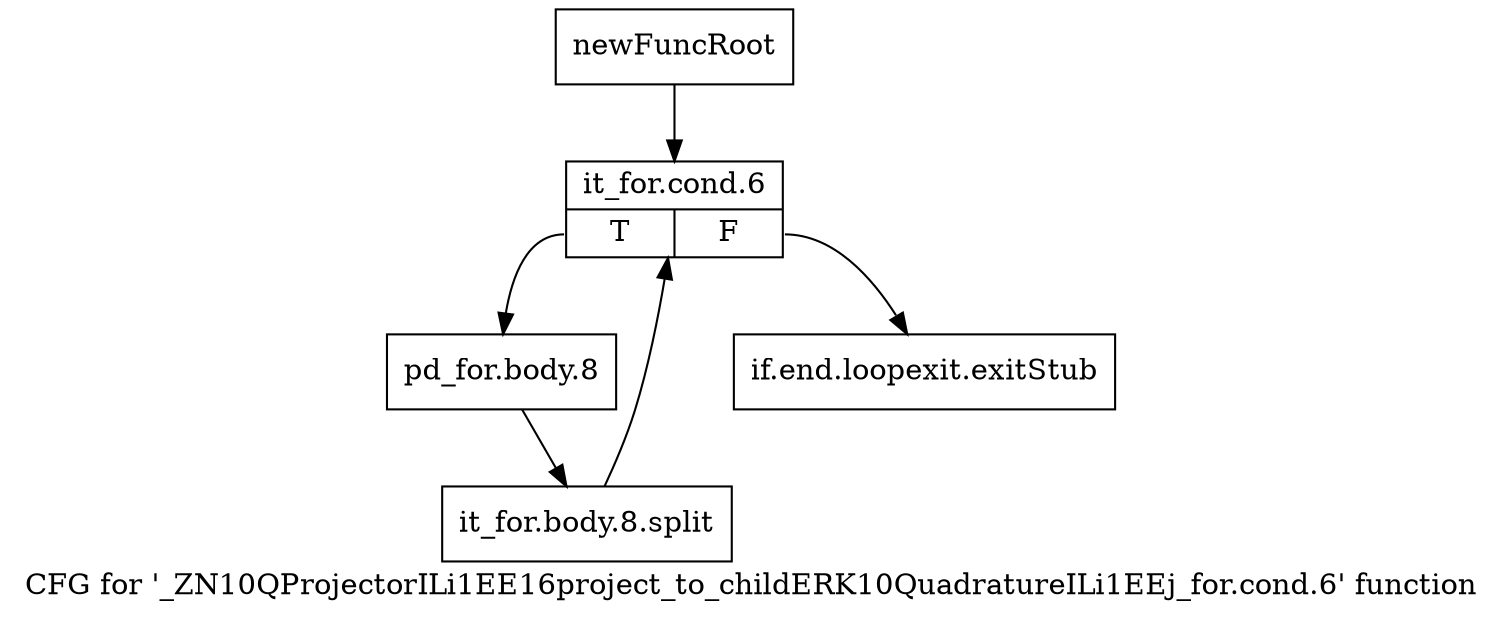 digraph "CFG for '_ZN10QProjectorILi1EE16project_to_childERK10QuadratureILi1EEj_for.cond.6' function" {
	label="CFG for '_ZN10QProjectorILi1EE16project_to_childERK10QuadratureILi1EEj_for.cond.6' function";

	Node0x964cfb0 [shape=record,label="{newFuncRoot}"];
	Node0x964cfb0 -> Node0x964d050;
	Node0x964d000 [shape=record,label="{if.end.loopexit.exitStub}"];
	Node0x964d050 [shape=record,label="{it_for.cond.6|{<s0>T|<s1>F}}"];
	Node0x964d050:s0 -> Node0x964d0a0;
	Node0x964d050:s1 -> Node0x964d000;
	Node0x964d0a0 [shape=record,label="{pd_for.body.8}"];
	Node0x964d0a0 -> Node0xb6557f0;
	Node0xb6557f0 [shape=record,label="{it_for.body.8.split}"];
	Node0xb6557f0 -> Node0x964d050;
}
